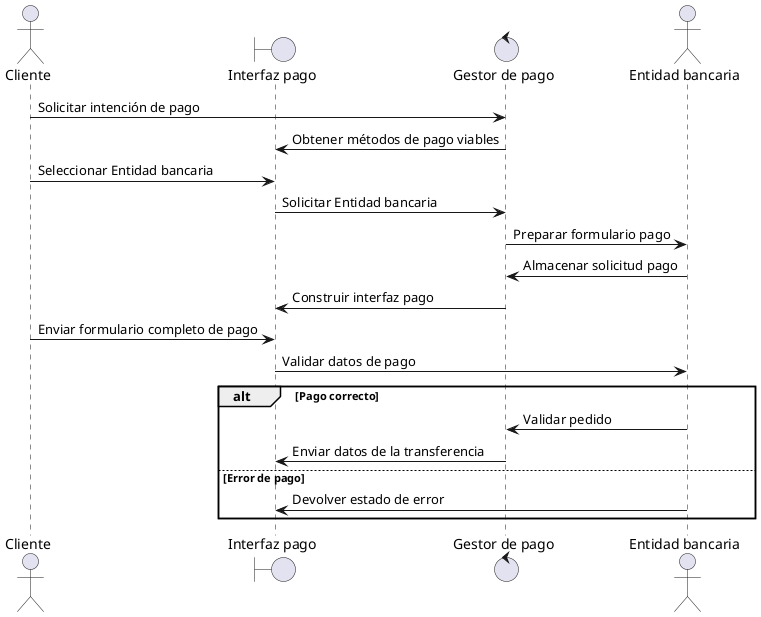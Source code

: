@startuml realizar pago de comandaactor Cliente
actor "Cliente"
boundary "Interfaz pago"
control "Gestor de pago"
actor "Entidad bancaria"
"Cliente" -> "Gestor de pago": Solicitar intención de pago
"Gestor de pago" -> "Interfaz pago": Obtener métodos de pago viables
"Cliente" -> "Interfaz pago": Seleccionar Entidad bancaria
"Interfaz pago" -> "Gestor de pago": Solicitar Entidad bancaria
"Gestor de pago" -> "Entidad bancaria": Preparar formulario pago
"Entidad bancaria" -> "Gestor de pago": Almacenar solicitud pago
"Gestor de pago" -> "Interfaz pago": Construir interfaz pago
"Cliente" -> "Interfaz pago": Enviar formulario completo de pago
"Interfaz pago" -> "Entidad bancaria": Validar datos de pago
alt Pago correcto
    "Entidad bancaria" -> "Gestor de pago": Validar pedido
    "Gestor de pago" -> "Interfaz pago": Enviar datos de la transferencia
else Error de pago
    "Entidad bancaria" -> "Interfaz pago": Devolver estado de error
end
@enduml